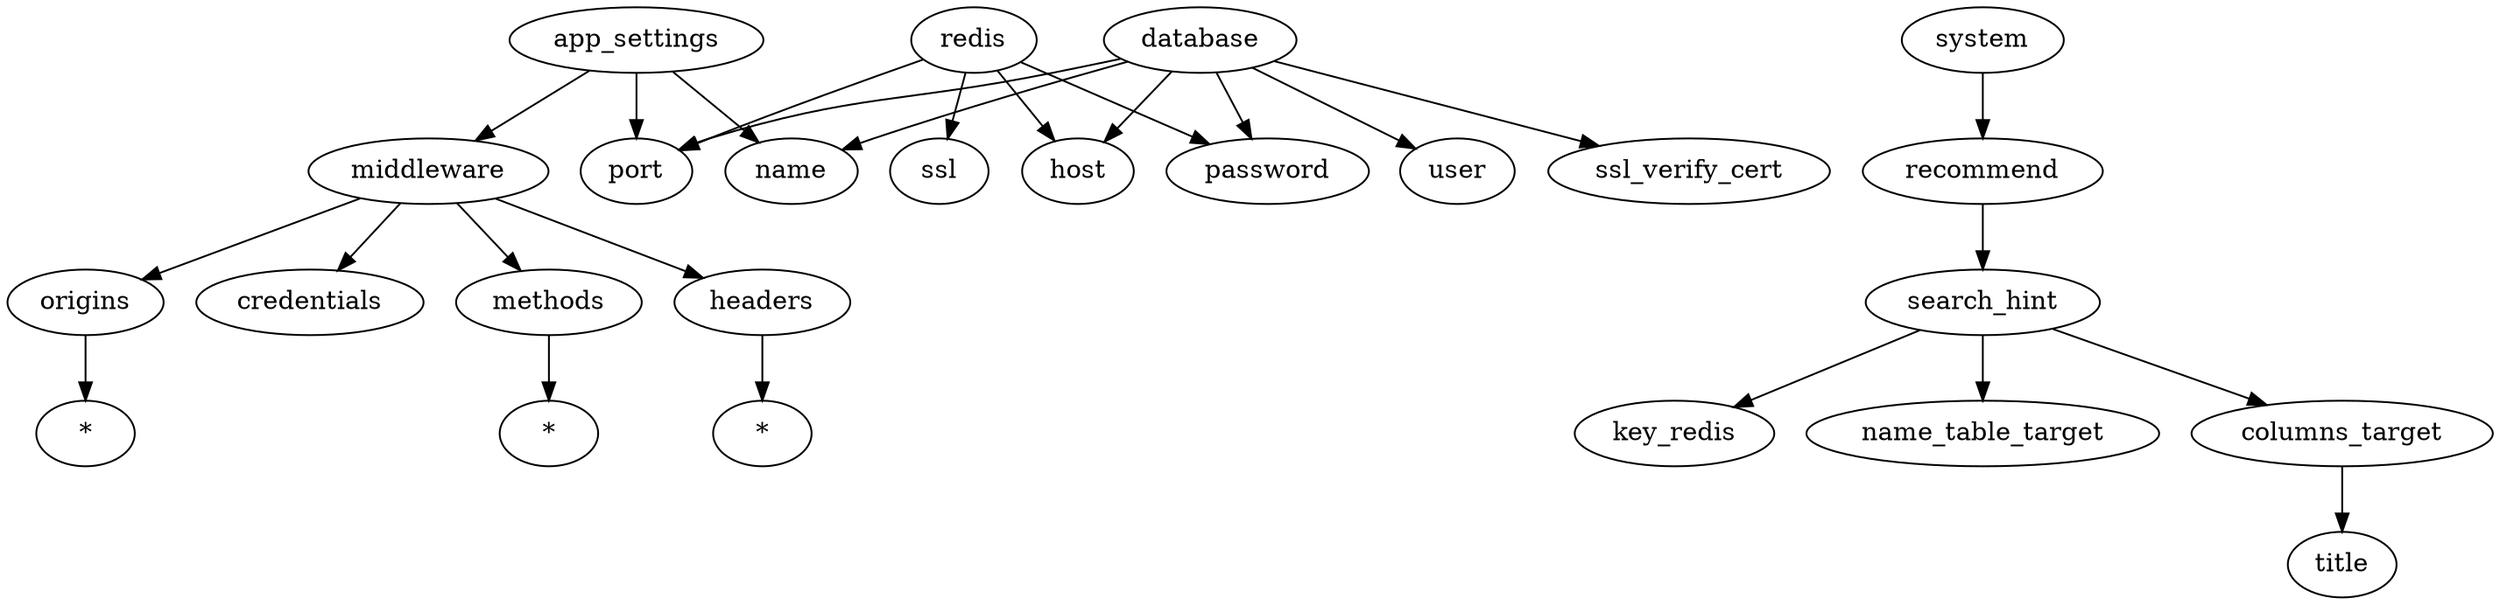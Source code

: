 digraph {
	graph [bb="0,0,1158.7,324"];
	node [label="\N"];
	app_settings	[height=0.5,
		pos="289.1,306",
		width=1.5165];
	port	[height=0.5,
		pos="289.1,234",
		width=0.75];
	app_settings -> port	[pos="e,289.1,252.1 289.1,287.7 289.1,279.98 289.1,270.71 289.1,262.11"];
	name	[height=0.5,
		pos="365.1,234",
		width=0.84854];
	app_settings -> name	[pos="e,349.37,249.48 306.72,288.76 317.2,279.12 330.61,266.77 341.93,256.34"];
	middleware	[height=0.5,
		pos="191.1,234",
		width=1.4624];
	app_settings -> middleware	[pos="e,212.79,250.49 267.35,289.46 253.77,279.77 236.1,267.15 221.19,256.5"];
	origins	[height=0.5,
		pos="35.097,162",
		width=0.97491];
	middleware -> origins	[pos="e,60.693,174.49 160.28,219.17 134.22,207.48 96.922,190.74 69.819,178.58"];
	credentials	[height=0.5,
		pos="137.1,162",
		width=1.354];
	middleware -> credentials	[pos="e,149.8,179.47 178.3,216.41 171.64,207.78 163.37,197.06 155.99,187.5"];
	methods	[height=0.5,
		pos="245.1,162",
		width=1.1374];
	middleware -> methods	[pos="e,232.39,179.47 203.89,216.41 210.55,207.78 218.82,197.06 226.2,187.5"];
	headers	[height=0.5,
		pos="342.1,162",
		width=1.0471];
	middleware -> headers	[pos="e,315.98,175.11 221.29,219 245.97,207.56 280.91,191.37 306.86,179.33"];
	origins_0	[height=0.5,
		label="*",
		pos="35.097,90",
		width=0.75];
	origins -> origins_0	[pos="e,35.097,108.1 35.097,143.7 35.097,135.98 35.097,126.71 35.097,118.11"];
	methods_0	[height=0.5,
		label="*",
		pos="245.1,90",
		width=0.75];
	methods -> methods_0	[pos="e,245.1,108.1 245.1,143.7 245.1,135.98 245.1,126.71 245.1,118.11"];
	headers_0	[height=0.5,
		label="*",
		pos="342.1,90",
		width=0.75];
	headers -> headers_0	[pos="e,342.1,108.1 342.1,143.7 342.1,135.98 342.1,126.71 342.1,118.11"];
	redis	[height=0.5,
		pos="459.1,306",
		width=0.77632];
	redis -> port	[pos="e,310.31,245.3 435.19,296.08 408.23,285.9 363.2,268.51 325.1,252 323.29,251.22 321.44,250.4 319.58,249.56"];
	host	[height=0.5,
		pos="513.1,234",
		width=0.75];
	redis -> host	[pos="e,501.15,250.49 471.08,289.46 478.07,280.4 487.03,268.79 494.88,258.61"];
	password	[height=0.5,
		pos="602.1,234",
		width=1.2277];
	redis -> password	[pos="e,575.04,248.25 480.82,294.37 503.39,283.32 539.11,265.83 565.95,252.69"];
	ssl	[height=0.5,
		pos="441.1,234",
		width=0.75];
	redis -> ssl	[pos="e,445.41,251.79 454.74,288.05 452.71,280.14 450.24,270.54 447.96,261.69"];
	database	[height=0.5,
		pos="565.1,306",
		width=1.1374];
	database -> port	[pos="e,309.7,245.74 530.4,296.21 519.45,293.5 507.28,290.55 496.1,288 420.38,270.71 398.71,276.75 325.1,252 323.18,251.36 321.23,250.64 \
319.28,249.87"];
	database -> name	[pos="e,389.08,245.57 532.34,295.01 499.81,284.89 448.63,268.43 405.1,252 402.89,251.17 400.63,250.29 398.36,249.38"];
	database -> host	[pos="e,524.73,250.67 553.04,288.76 546.45,279.89 538.16,268.74 530.84,258.89"];
	database -> password	[pos="e,593.13,251.96 573.87,288.41 578.18,280.25 583.48,270.22 588.32,261.07"];
	user	[height=0.5,
		pos="691.1,234",
		width=0.75];
	database -> user	[pos="e,671.03,246.15 589.39,291.5 610.17,279.96 640.11,263.33 662.13,251.1"];
	ssl_verify_cert	[height=0.5,
		pos="799.1,234",
		width=1.7512];
	database -> ssl_verify_cert	[pos="e,757.14,247.55 598.13,295.12 636.98,283.5 701.93,264.07 747.45,250.45"];
	system	[height=0.5,
		pos="933.1,306",
		width=0.99297];
	recommend	[height=0.5,
		pos="933.1,234",
		width=1.4804];
	system -> recommend	[pos="e,933.1,252.1 933.1,287.7 933.1,279.98 933.1,270.71 933.1,262.11"];
	search_hint	[height=0.5,
		pos="933.1,162",
		width=1.4263];
	recommend -> search_hint	[pos="e,933.1,180.1 933.1,215.7 933.1,207.98 933.1,198.71 933.1,190.11"];
	key_redis	[height=0.5,
		pos="794.1,90",
		width=1.2457];
	search_hint -> key_redis	[pos="e,821.24,104.67 904.97,146.83 883.49,136.02 853.73,121.03 830.45,109.31"];
	name_table_target	[height=0.5,
		pos="933.1,90",
		width=2.1123];
	search_hint -> name_table_target	[pos="e,933.1,108.1 933.1,143.7 933.1,135.98 933.1,126.71 933.1,118.11"];
	columns_target	[height=0.5,
		pos="1093.1,90",
		width=1.8234];
	search_hint -> columns_target	[pos="e,1059.9,105.54 963.95,147.5 988.56,136.74 1023.3,121.53 1050.6,109.61"];
	columns_target_0	[height=0.5,
		label=title,
		pos="1093.1,18",
		width=0.75];
	columns_target -> columns_target_0	[pos="e,1093.1,36.104 1093.1,71.697 1093.1,63.983 1093.1,54.712 1093.1,46.112"];
}
